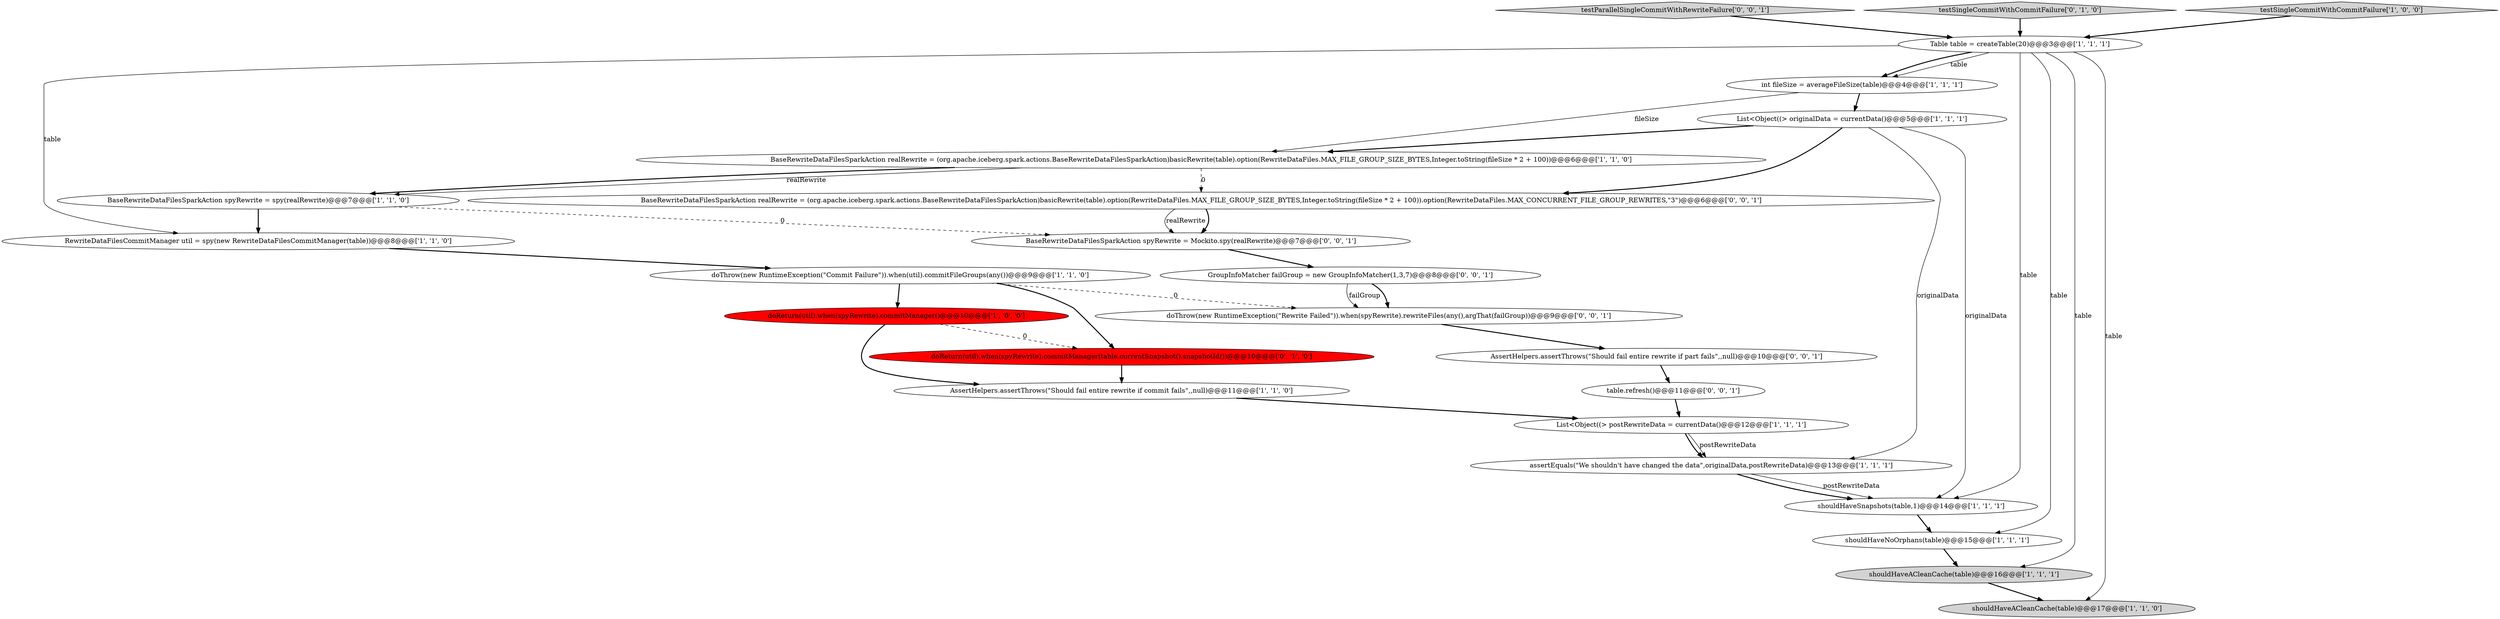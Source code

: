 digraph {
24 [style = filled, label = "BaseRewriteDataFilesSparkAction realRewrite = (org.apache.iceberg.spark.actions.BaseRewriteDataFilesSparkAction)basicRewrite(table).option(RewriteDataFiles.MAX_FILE_GROUP_SIZE_BYTES,Integer.toString(fileSize * 2 + 100)).option(RewriteDataFiles.MAX_CONCURRENT_FILE_GROUP_REWRITES,\"3\")@@@6@@@['0', '0', '1']", fillcolor = white, shape = ellipse image = "AAA0AAABBB3BBB"];
1 [style = filled, label = "AssertHelpers.assertThrows(\"Should fail entire rewrite if commit fails\",,null)@@@11@@@['1', '1', '0']", fillcolor = white, shape = ellipse image = "AAA0AAABBB1BBB"];
9 [style = filled, label = "RewriteDataFilesCommitManager util = spy(new RewriteDataFilesCommitManager(table))@@@8@@@['1', '1', '0']", fillcolor = white, shape = ellipse image = "AAA0AAABBB1BBB"];
23 [style = filled, label = "table.refresh()@@@11@@@['0', '0', '1']", fillcolor = white, shape = ellipse image = "AAA0AAABBB3BBB"];
19 [style = filled, label = "testParallelSingleCommitWithRewriteFailure['0', '0', '1']", fillcolor = lightgray, shape = diamond image = "AAA0AAABBB3BBB"];
22 [style = filled, label = "doThrow(new RuntimeException(\"Rewrite Failed\")).when(spyRewrite).rewriteFiles(any(),argThat(failGroup))@@@9@@@['0', '0', '1']", fillcolor = white, shape = ellipse image = "AAA0AAABBB3BBB"];
8 [style = filled, label = "List<Object((> postRewriteData = currentData()@@@12@@@['1', '1', '1']", fillcolor = white, shape = ellipse image = "AAA0AAABBB1BBB"];
7 [style = filled, label = "doReturn(util).when(spyRewrite).commitManager()@@@10@@@['1', '0', '0']", fillcolor = red, shape = ellipse image = "AAA1AAABBB1BBB"];
18 [style = filled, label = "AssertHelpers.assertThrows(\"Should fail entire rewrite if part fails\",,null)@@@10@@@['0', '0', '1']", fillcolor = white, shape = ellipse image = "AAA0AAABBB3BBB"];
16 [style = filled, label = "doReturn(util).when(spyRewrite).commitManager(table.currentSnapshot().snapshotId())@@@10@@@['0', '1', '0']", fillcolor = red, shape = ellipse image = "AAA1AAABBB2BBB"];
17 [style = filled, label = "testSingleCommitWithCommitFailure['0', '1', '0']", fillcolor = lightgray, shape = diamond image = "AAA0AAABBB2BBB"];
20 [style = filled, label = "GroupInfoMatcher failGroup = new GroupInfoMatcher(1,3,7)@@@8@@@['0', '0', '1']", fillcolor = white, shape = ellipse image = "AAA0AAABBB3BBB"];
21 [style = filled, label = "BaseRewriteDataFilesSparkAction spyRewrite = Mockito.spy(realRewrite)@@@7@@@['0', '0', '1']", fillcolor = white, shape = ellipse image = "AAA0AAABBB3BBB"];
15 [style = filled, label = "assertEquals(\"We shouldn't have changed the data\",originalData,postRewriteData)@@@13@@@['1', '1', '1']", fillcolor = white, shape = ellipse image = "AAA0AAABBB1BBB"];
12 [style = filled, label = "shouldHaveSnapshots(table,1)@@@14@@@['1', '1', '1']", fillcolor = white, shape = ellipse image = "AAA0AAABBB1BBB"];
13 [style = filled, label = "doThrow(new RuntimeException(\"Commit Failure\")).when(util).commitFileGroups(any())@@@9@@@['1', '1', '0']", fillcolor = white, shape = ellipse image = "AAA0AAABBB1BBB"];
14 [style = filled, label = "testSingleCommitWithCommitFailure['1', '0', '0']", fillcolor = lightgray, shape = diamond image = "AAA0AAABBB1BBB"];
6 [style = filled, label = "Table table = createTable(20)@@@3@@@['1', '1', '1']", fillcolor = white, shape = ellipse image = "AAA0AAABBB1BBB"];
10 [style = filled, label = "shouldHaveNoOrphans(table)@@@15@@@['1', '1', '1']", fillcolor = white, shape = ellipse image = "AAA0AAABBB1BBB"];
3 [style = filled, label = "shouldHaveACleanCache(table)@@@16@@@['1', '1', '1']", fillcolor = lightgray, shape = ellipse image = "AAA0AAABBB1BBB"];
11 [style = filled, label = "BaseRewriteDataFilesSparkAction spyRewrite = spy(realRewrite)@@@7@@@['1', '1', '0']", fillcolor = white, shape = ellipse image = "AAA0AAABBB1BBB"];
5 [style = filled, label = "shouldHaveACleanCache(table)@@@17@@@['1', '1', '0']", fillcolor = lightgray, shape = ellipse image = "AAA0AAABBB1BBB"];
2 [style = filled, label = "List<Object((> originalData = currentData()@@@5@@@['1', '1', '1']", fillcolor = white, shape = ellipse image = "AAA0AAABBB1BBB"];
4 [style = filled, label = "int fileSize = averageFileSize(table)@@@4@@@['1', '1', '1']", fillcolor = white, shape = ellipse image = "AAA0AAABBB1BBB"];
0 [style = filled, label = "BaseRewriteDataFilesSparkAction realRewrite = (org.apache.iceberg.spark.actions.BaseRewriteDataFilesSparkAction)basicRewrite(table).option(RewriteDataFiles.MAX_FILE_GROUP_SIZE_BYTES,Integer.toString(fileSize * 2 + 100))@@@6@@@['1', '1', '0']", fillcolor = white, shape = ellipse image = "AAA0AAABBB1BBB"];
6->9 [style = solid, label="table"];
6->10 [style = solid, label="table"];
7->1 [style = bold, label=""];
1->8 [style = bold, label=""];
6->4 [style = solid, label="table"];
8->15 [style = bold, label=""];
18->23 [style = bold, label=""];
6->5 [style = solid, label="table"];
2->12 [style = solid, label="originalData"];
17->6 [style = bold, label=""];
7->16 [style = dashed, label="0"];
0->11 [style = bold, label=""];
10->3 [style = bold, label=""];
4->2 [style = bold, label=""];
23->8 [style = bold, label=""];
11->9 [style = bold, label=""];
19->6 [style = bold, label=""];
13->16 [style = bold, label=""];
20->22 [style = bold, label=""];
4->0 [style = solid, label="fileSize"];
2->15 [style = solid, label="originalData"];
6->4 [style = bold, label=""];
6->3 [style = solid, label="table"];
3->5 [style = bold, label=""];
2->0 [style = bold, label=""];
12->10 [style = bold, label=""];
22->18 [style = bold, label=""];
21->20 [style = bold, label=""];
16->1 [style = bold, label=""];
24->21 [style = bold, label=""];
13->7 [style = bold, label=""];
0->11 [style = solid, label="realRewrite"];
0->24 [style = dashed, label="0"];
15->12 [style = solid, label="postRewriteData"];
15->12 [style = bold, label=""];
24->21 [style = solid, label="realRewrite"];
2->24 [style = bold, label=""];
20->22 [style = solid, label="failGroup"];
8->15 [style = solid, label="postRewriteData"];
13->22 [style = dashed, label="0"];
14->6 [style = bold, label=""];
6->12 [style = solid, label="table"];
9->13 [style = bold, label=""];
11->21 [style = dashed, label="0"];
}
